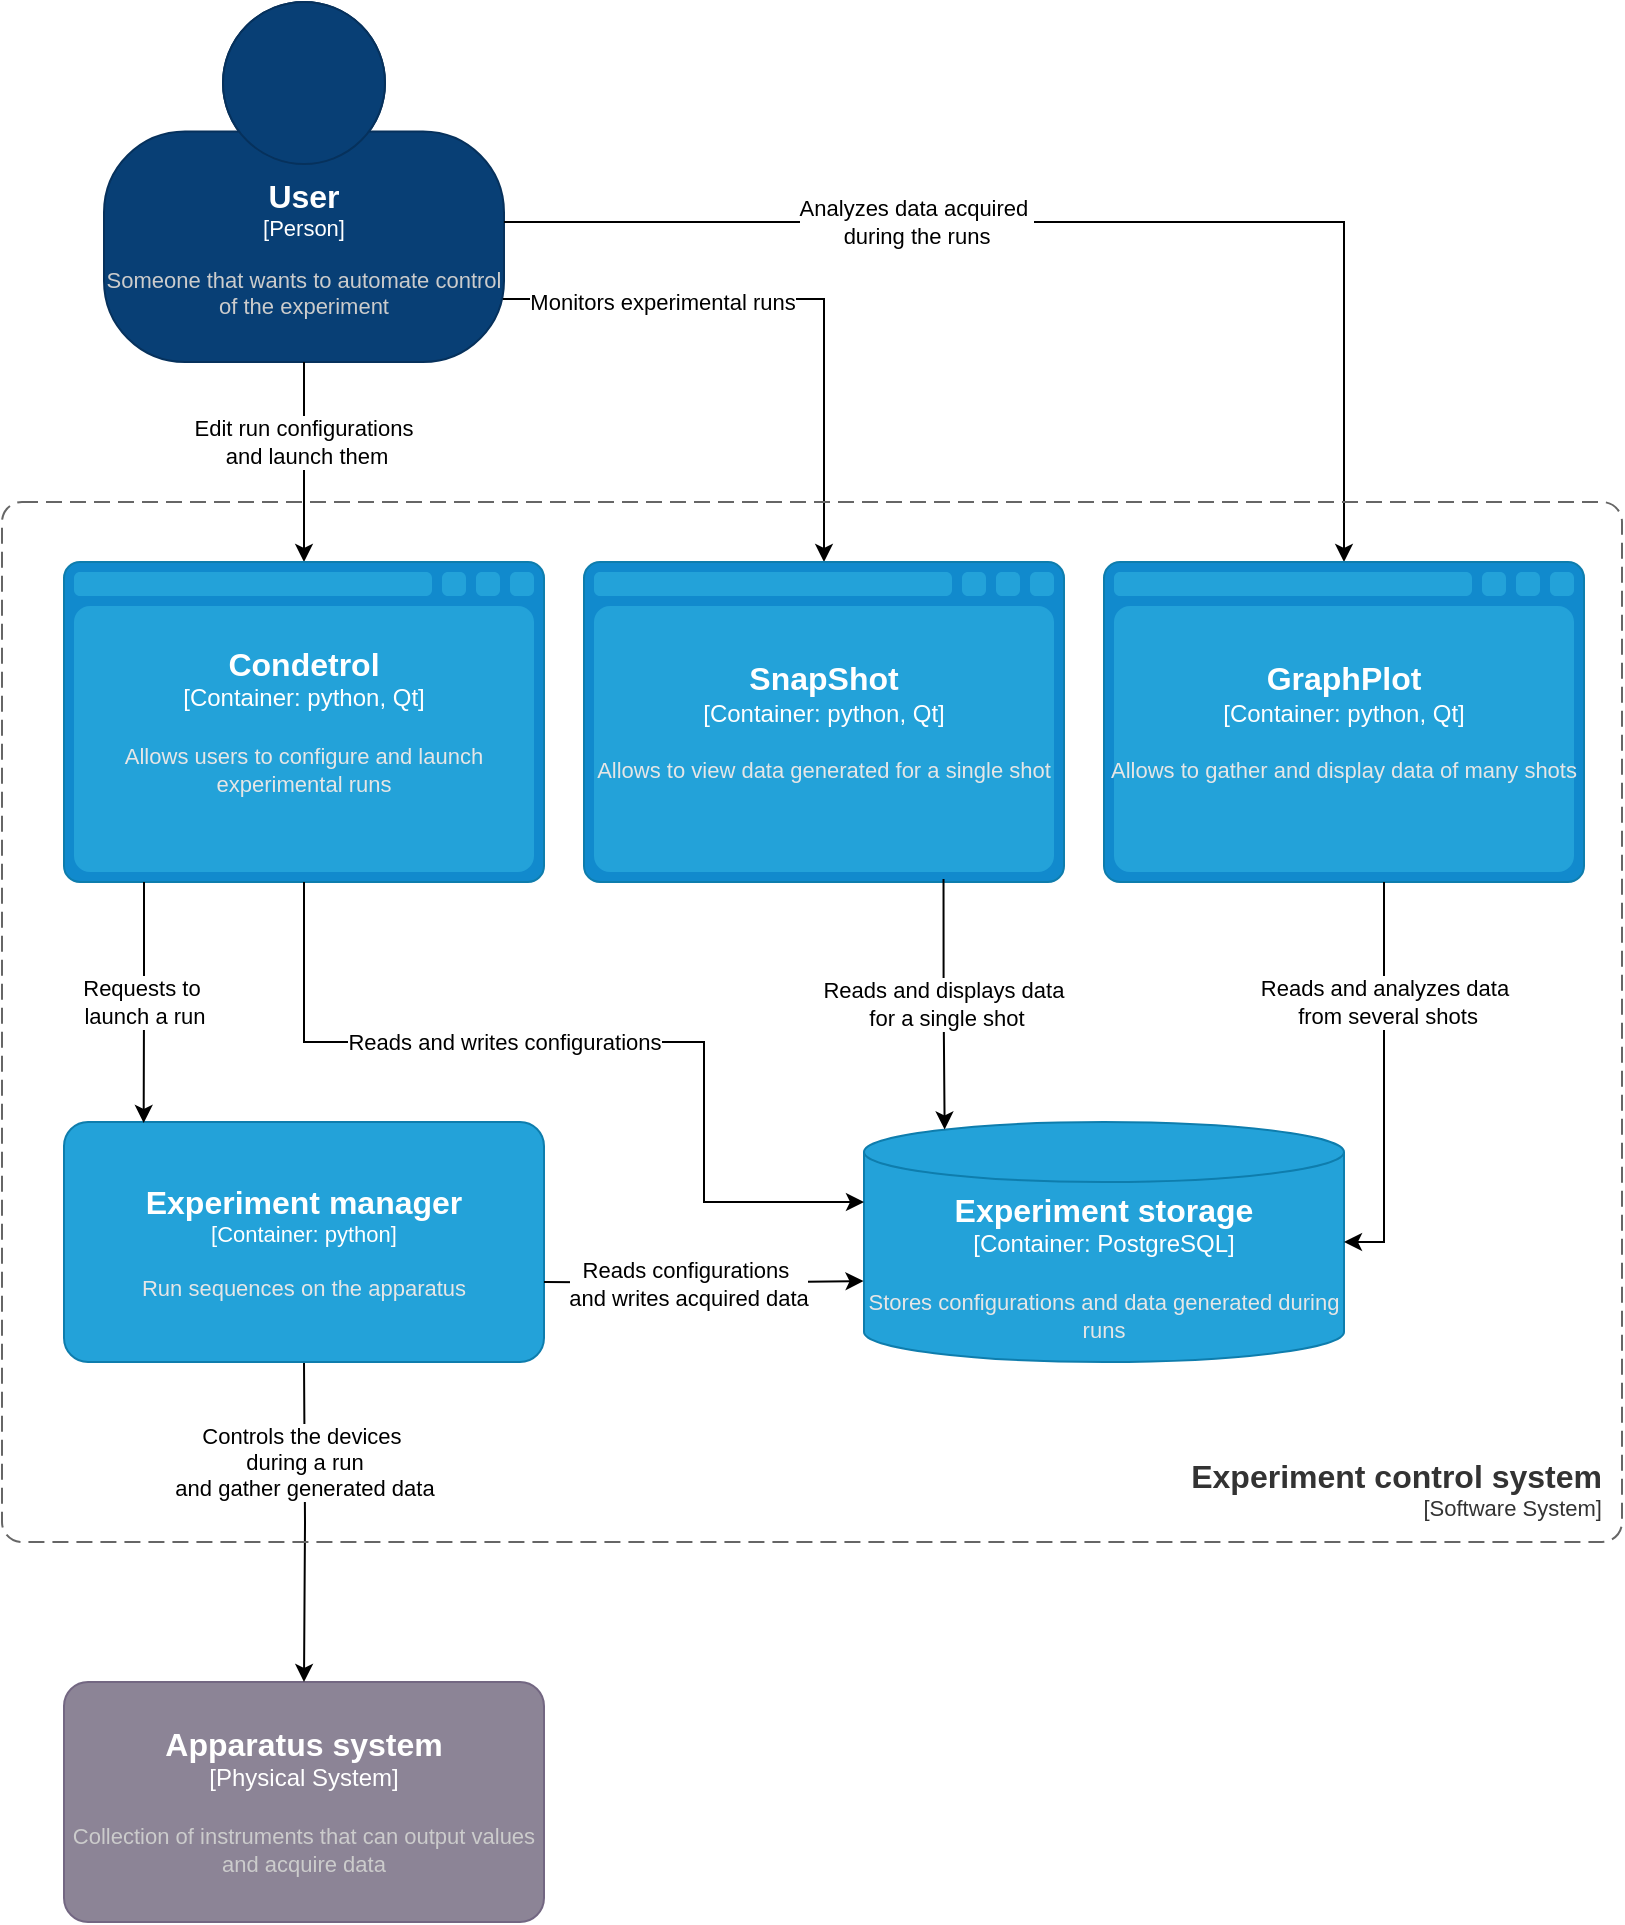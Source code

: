 <mxfile version="24.2.5" type="device">
  <diagram name="Page-1" id="qh3EzcdpaSvzkxx11e34">
    <mxGraphModel dx="1793" dy="1045" grid="1" gridSize="10" guides="1" tooltips="1" connect="1" arrows="1" fold="1" page="1" pageScale="1" pageWidth="827" pageHeight="1169" background="#ffffff" math="0" shadow="0">
      <root>
        <mxCell id="0" />
        <mxCell id="1" parent="0" />
        <object placeholders="1" c4Name="User" c4Type="Person" c4Description="Someone that wants to automate control of the experiment" label="&lt;font style=&quot;font-size: 16px&quot;&gt;&lt;b&gt;%c4Name%&lt;/b&gt;&lt;/font&gt;&lt;div&gt;[%c4Type%]&lt;/div&gt;&lt;br&gt;&lt;div&gt;&lt;font style=&quot;font-size: 11px&quot;&gt;&lt;font color=&quot;#cccccc&quot;&gt;%c4Description%&lt;/font&gt;&lt;/div&gt;" id="vPy4da65JbhE29JQjTfA-1">
          <mxCell style="html=1;fontSize=11;dashed=0;whiteSpace=wrap;fillColor=#083F75;strokeColor=#06315C;fontColor=#ffffff;shape=mxgraph.c4.person2;align=center;metaEdit=1;points=[[0.5,0,0],[1,0.5,0],[1,0.75,0],[0.75,1,0],[0.5,1,0],[0.25,1,0],[0,0.75,0],[0,0.5,0]];resizable=0;" parent="1" vertex="1">
            <mxGeometry x="60" width="200" height="180" as="geometry" />
          </mxCell>
        </object>
        <mxCell id="vPy4da65JbhE29JQjTfA-7" style="edgeStyle=orthogonalEdgeStyle;rounded=0;orthogonalLoop=1;jettySize=auto;html=1;entryX=0.5;entryY=0;entryDx=0;entryDy=0;entryPerimeter=0;strokeColor=#000000;" parent="1" source="vPy4da65JbhE29JQjTfA-1" edge="1">
          <mxGeometry relative="1" as="geometry">
            <mxPoint x="160" y="280" as="targetPoint" />
          </mxGeometry>
        </mxCell>
        <mxCell id="vPy4da65JbhE29JQjTfA-8" value="Edit run configurations&amp;nbsp;&lt;div&gt;and launch them&lt;/div&gt;" style="edgeLabel;html=1;align=center;verticalAlign=middle;resizable=0;points=[];fontColor=#000000;labelBackgroundColor=#ffffff;" parent="vPy4da65JbhE29JQjTfA-7" vertex="1" connectable="0">
          <mxGeometry relative="1" as="geometry">
            <mxPoint y="-10" as="offset" />
          </mxGeometry>
        </mxCell>
        <object placeholders="1" c4Name="Apparatus system" c4Type="Physical System" c4Description="Collection of instruments that can output values and acquire data" label="&lt;font style=&quot;font-size: 16px&quot;&gt;&lt;b&gt;%c4Name%&lt;/b&gt;&lt;/font&gt;&lt;div&gt;[%c4Type%]&lt;/div&gt;&lt;br&gt;&lt;div&gt;&lt;font style=&quot;font-size: 11px&quot;&gt;&lt;font color=&quot;#cccccc&quot;&gt;%c4Description%&lt;/font&gt;&lt;/div&gt;" id="vPy4da65JbhE29JQjTfA-17">
          <mxCell style="rounded=1;whiteSpace=wrap;html=1;labelBackgroundColor=none;fillColor=#8C8496;fontColor=#ffffff;align=center;arcSize=10;strokeColor=#736782;metaEdit=1;resizable=0;points=[[0.25,0,0],[0.5,0,0],[0.75,0,0],[1,0.25,0],[1,0.5,0],[1,0.75,0],[0.75,1,0],[0.5,1,0],[0.25,1,0],[0,0.75,0],[0,0.5,0],[0,0.25,0]];" parent="1" vertex="1">
            <mxGeometry x="40" y="840" width="240" height="120" as="geometry" />
          </mxCell>
        </object>
        <mxCell id="vPy4da65JbhE29JQjTfA-18" style="edgeStyle=orthogonalEdgeStyle;rounded=0;orthogonalLoop=1;jettySize=auto;html=1;exitX=0.5;exitY=1;exitDx=0;exitDy=0;exitPerimeter=0;entryX=0.5;entryY=0;entryDx=0;entryDy=0;entryPerimeter=0;strokeColor=#000000;" parent="1" target="vPy4da65JbhE29JQjTfA-17" edge="1">
          <mxGeometry relative="1" as="geometry">
            <mxPoint x="160" y="680" as="sourcePoint" />
            <mxPoint x="165.023" y="770" as="targetPoint" />
          </mxGeometry>
        </mxCell>
        <mxCell id="NfskYz0vfe1n3Q-fBgOu-30" style="edgeStyle=orthogonalEdgeStyle;rounded=0;orthogonalLoop=1;jettySize=auto;html=1;exitX=0.997;exitY=0.825;exitDx=0;exitDy=0;exitPerimeter=0;entryX=0.5;entryY=0;entryDx=0;entryDy=0;entryPerimeter=0;strokeColor=#000000;" parent="1" source="vPy4da65JbhE29JQjTfA-1" edge="1">
          <mxGeometry relative="1" as="geometry">
            <Array as="points">
              <mxPoint x="420" y="148" />
            </Array>
            <mxPoint x="420" y="280" as="targetPoint" />
          </mxGeometry>
        </mxCell>
        <mxCell id="NfskYz0vfe1n3Q-fBgOu-32" value="Monitors experimental runs" style="edgeLabel;html=1;align=center;verticalAlign=middle;resizable=0;points=[];fontColor=#000000;labelBackgroundColor=#ffffff;" parent="NfskYz0vfe1n3Q-fBgOu-30" vertex="1" connectable="0">
          <mxGeometry x="-0.454" y="-2" relative="1" as="geometry">
            <mxPoint y="-1" as="offset" />
          </mxGeometry>
        </mxCell>
        <mxCell id="NfskYz0vfe1n3Q-fBgOu-31" style="edgeStyle=orthogonalEdgeStyle;rounded=0;orthogonalLoop=1;jettySize=auto;html=1;entryX=0.5;entryY=0;entryDx=0;entryDy=0;entryPerimeter=0;strokeColor=#000000;" parent="1" edge="1">
          <mxGeometry relative="1" as="geometry">
            <mxPoint x="260" y="110" as="sourcePoint" />
            <Array as="points">
              <mxPoint x="260" y="110" />
              <mxPoint x="680" y="110" />
            </Array>
            <mxPoint x="680" y="280" as="targetPoint" />
          </mxGeometry>
        </mxCell>
        <mxCell id="NfskYz0vfe1n3Q-fBgOu-33" value="Analyzes data acquired&amp;nbsp;&lt;div&gt;during the runs&lt;/div&gt;" style="edgeLabel;html=1;align=center;verticalAlign=middle;resizable=0;points=[];fontColor=#000000;labelBackgroundColor=#ffffff;" parent="NfskYz0vfe1n3Q-fBgOu-31" vertex="1" connectable="0">
          <mxGeometry x="-0.302" y="4" relative="1" as="geometry">
            <mxPoint y="4" as="offset" />
          </mxGeometry>
        </mxCell>
        <object placeholders="1" c4Name="Condetrol" c4Type="Container" c4Technology="python, Qt" c4Description="Allows users to configure and launch experimental runs" label="&lt;font style=&quot;font-size: 16px&quot;&gt;&lt;b&gt;%c4Name%&lt;/b&gt;&lt;/font&gt;&lt;div&gt;[%c4Type%:&amp;nbsp;%c4Technology%]&lt;/div&gt;&lt;br&gt;&lt;div&gt;&lt;font style=&quot;font-size: 11px&quot;&gt;&lt;font color=&quot;#E6E6E6&quot;&gt;%c4Description%&lt;/font&gt;&lt;/div&gt;" id="Q1tHPlpaSqCuggFhtofJ-2">
          <mxCell style="shape=mxgraph.c4.webBrowserContainer2;whiteSpace=wrap;html=1;boundedLbl=1;rounded=0;labelBackgroundColor=none;strokeColor=#118ACD;fillColor=#23A2D9;strokeColor=#118ACD;strokeColor2=#0E7DAD;fontSize=12;fontColor=#ffffff;align=center;metaEdit=1;points=[[0.5,0,0],[1,0.25,0],[1,0.5,0],[1,0.75,0],[0.5,1,0],[0,0.75,0],[0,0.5,0],[0,0.25,0]];resizable=0;" vertex="1" parent="1">
            <mxGeometry x="40" y="280" width="240" height="160" as="geometry" />
          </mxCell>
        </object>
        <object placeholders="1" c4Name="Experiment manager" c4Type="Container" c4Technology="python" c4Description="Run sequences on the apparatus" label="&lt;font style=&quot;font-size: 16px&quot;&gt;&lt;b&gt;%c4Name%&lt;/b&gt;&lt;/font&gt;&lt;div&gt;[%c4Type%: %c4Technology%]&lt;/div&gt;&lt;br&gt;&lt;div&gt;&lt;font style=&quot;font-size: 11px&quot;&gt;&lt;font color=&quot;#E6E6E6&quot;&gt;%c4Description%&lt;/font&gt;&lt;/div&gt;" id="Q1tHPlpaSqCuggFhtofJ-3">
          <mxCell style="rounded=1;whiteSpace=wrap;html=1;fontSize=11;labelBackgroundColor=none;fillColor=#23A2D9;fontColor=#ffffff;align=center;arcSize=10;strokeColor=#0E7DAD;metaEdit=1;resizable=0;points=[[0.25,0,0],[0.5,0,0],[0.75,0,0],[1,0.25,0],[1,0.5,0],[1,0.75,0],[0.75,1,0],[0.5,1,0],[0.25,1,0],[0,0.75,0],[0,0.5,0],[0,0.25,0]];" vertex="1" parent="1">
            <mxGeometry x="40" y="560" width="240" height="120" as="geometry" />
          </mxCell>
        </object>
        <mxCell id="Q1tHPlpaSqCuggFhtofJ-4" style="edgeStyle=orthogonalEdgeStyle;rounded=0;orthogonalLoop=1;jettySize=auto;html=1;entryX=0.166;entryY=0.004;entryDx=0;entryDy=0;entryPerimeter=0;strokeColor=#000000;" edge="1" parent="1" target="Q1tHPlpaSqCuggFhtofJ-3">
          <mxGeometry relative="1" as="geometry">
            <mxPoint x="80" y="440" as="sourcePoint" />
            <mxPoint x="80" y="520" as="targetPoint" />
            <Array as="points">
              <mxPoint x="80" y="500" />
            </Array>
          </mxGeometry>
        </mxCell>
        <mxCell id="Q1tHPlpaSqCuggFhtofJ-5" value="Requests to&amp;nbsp;&lt;div&gt;launch a run&lt;/div&gt;" style="edgeLabel;html=1;align=center;verticalAlign=middle;resizable=0;points=[];labelBackgroundColor=#ffffff;fontColor=#000000;" vertex="1" connectable="0" parent="Q1tHPlpaSqCuggFhtofJ-4">
          <mxGeometry x="0.026" y="-1" relative="1" as="geometry">
            <mxPoint x="1" y="-2" as="offset" />
          </mxGeometry>
        </mxCell>
        <object placeholders="1" c4Name="SnapShot" c4Type="Container" c4Technology="python, Qt" c4Description="Allows to view data generated for a single shot" label="&lt;font style=&quot;font-size: 16px&quot;&gt;&lt;b&gt;%c4Name%&lt;/b&gt;&lt;/font&gt;&lt;div&gt;[%c4Type%:&amp;nbsp;%c4Technology%]&lt;/div&gt;&lt;br&gt;&lt;div&gt;&lt;font style=&quot;font-size: 11px&quot;&gt;&lt;font color=&quot;#E6E6E6&quot;&gt;%c4Description%&lt;/font&gt;&lt;/div&gt;" id="Q1tHPlpaSqCuggFhtofJ-6">
          <mxCell style="shape=mxgraph.c4.webBrowserContainer2;whiteSpace=wrap;html=1;boundedLbl=1;rounded=0;labelBackgroundColor=none;strokeColor=#118ACD;fillColor=#23A2D9;strokeColor=#118ACD;strokeColor2=#0E7DAD;fontSize=12;fontColor=#ffffff;align=center;metaEdit=1;points=[[0.5,0,0],[1,0.25,0],[1,0.5,0],[1,0.75,0],[0.5,1,0],[0,0.75,0],[0,0.5,0],[0,0.25,0]];resizable=0;" vertex="1" parent="1">
            <mxGeometry x="300" y="280" width="240" height="160" as="geometry" />
          </mxCell>
        </object>
        <object placeholders="1" c4Name="GraphPlot" c4Type="Container" c4Technology="python, Qt" c4Description="Allows to gather and display data of many shots" label="&lt;font style=&quot;font-size: 16px&quot;&gt;&lt;b&gt;%c4Name%&lt;/b&gt;&lt;/font&gt;&lt;div&gt;[%c4Type%:&amp;nbsp;%c4Technology%]&lt;/div&gt;&lt;br&gt;&lt;div&gt;&lt;font style=&quot;font-size: 11px&quot;&gt;&lt;font color=&quot;#E6E6E6&quot;&gt;%c4Description%&lt;/font&gt;&lt;/div&gt;" id="Q1tHPlpaSqCuggFhtofJ-7">
          <mxCell style="shape=mxgraph.c4.webBrowserContainer2;whiteSpace=wrap;html=1;boundedLbl=1;rounded=0;labelBackgroundColor=none;strokeColor=#118ACD;fillColor=#23A2D9;strokeColor=#118ACD;strokeColor2=#0E7DAD;fontSize=12;fontColor=#ffffff;align=center;metaEdit=1;points=[[0.5,0,0],[1,0.25,0],[1,0.5,0],[1,0.75,0],[0.5,1,0],[0,0.75,0],[0,0.5,0],[0,0.25,0]];resizable=0;" vertex="1" parent="1">
            <mxGeometry x="560" y="280" width="240" height="160" as="geometry" />
          </mxCell>
        </object>
        <object placeholders="1" c4Name="Experiment storage" c4Type="Container" c4Technology="PostgreSQL" c4Description="Stores configurations and data generated during runs" label="&lt;font style=&quot;font-size: 16px&quot;&gt;&lt;b&gt;%c4Name%&lt;/b&gt;&lt;/font&gt;&lt;div&gt;[%c4Type%:&amp;nbsp;%c4Technology%]&lt;/div&gt;&lt;br&gt;&lt;div&gt;&lt;font style=&quot;font-size: 11px&quot;&gt;&lt;font color=&quot;#E6E6E6&quot;&gt;%c4Description%&lt;/font&gt;&lt;/div&gt;" id="Q1tHPlpaSqCuggFhtofJ-8">
          <mxCell style="shape=cylinder3;size=15;whiteSpace=wrap;html=1;boundedLbl=1;rounded=0;labelBackgroundColor=none;fillColor=#23A2D9;fontSize=12;fontColor=#ffffff;align=center;strokeColor=#0E7DAD;metaEdit=1;points=[[0.5,0,0],[1,0.25,0],[1,0.5,0],[1,0.75,0],[0.5,1,0],[0,0.75,0],[0,0.5,0],[0,0.25,0]];resizable=0;" vertex="1" parent="1">
            <mxGeometry x="440" y="560" width="240" height="120" as="geometry" />
          </mxCell>
        </object>
        <mxCell id="Q1tHPlpaSqCuggFhtofJ-9" style="edgeStyle=orthogonalEdgeStyle;rounded=0;orthogonalLoop=1;jettySize=auto;html=1;entryX=1;entryY=0.5;entryDx=0;entryDy=0;entryPerimeter=0;strokeColor=#000000;" edge="1" parent="1" target="Q1tHPlpaSqCuggFhtofJ-8">
          <mxGeometry relative="1" as="geometry">
            <mxPoint x="700" y="440" as="sourcePoint" />
            <mxPoint x="680" y="760" as="targetPoint" />
            <Array as="points">
              <mxPoint x="700" y="440" />
              <mxPoint x="700" y="620" />
            </Array>
          </mxGeometry>
        </mxCell>
        <mxCell id="Q1tHPlpaSqCuggFhtofJ-10" value="Reads and analyzes data&lt;div&gt;&amp;nbsp;from several shots&lt;/div&gt;" style="edgeLabel;html=1;align=center;verticalAlign=middle;resizable=0;points=[];rotation=0;labelBackgroundColor=#ffffff;fontColor=#000000;" vertex="1" connectable="0" parent="Q1tHPlpaSqCuggFhtofJ-9">
          <mxGeometry x="-0.283" relative="1" as="geometry">
            <mxPoint y="-12" as="offset" />
          </mxGeometry>
        </mxCell>
        <mxCell id="Q1tHPlpaSqCuggFhtofJ-11" style="edgeStyle=orthogonalEdgeStyle;rounded=0;orthogonalLoop=1;jettySize=auto;html=1;entryX=0.168;entryY=0.031;entryDx=0;entryDy=0;entryPerimeter=0;strokeColor=#000000;exitX=0.749;exitY=0.991;exitDx=0;exitDy=0;exitPerimeter=0;" edge="1" parent="1" source="Q1tHPlpaSqCuggFhtofJ-6" target="Q1tHPlpaSqCuggFhtofJ-8">
          <mxGeometry relative="1" as="geometry">
            <mxPoint x="520" y="760" as="targetPoint" />
            <Array as="points" />
          </mxGeometry>
        </mxCell>
        <mxCell id="Q1tHPlpaSqCuggFhtofJ-12" value="Reads and displays data&amp;nbsp;&lt;div&gt;for a single shot&lt;/div&gt;" style="edgeLabel;html=1;align=center;verticalAlign=middle;resizable=0;points=[];rotation=0;labelBackgroundColor=#ffffff;fontColor=#000000;" vertex="1" connectable="0" parent="Q1tHPlpaSqCuggFhtofJ-11">
          <mxGeometry x="-0.285" y="1" relative="1" as="geometry">
            <mxPoint y="17" as="offset" />
          </mxGeometry>
        </mxCell>
        <mxCell id="Q1tHPlpaSqCuggFhtofJ-13" style="edgeStyle=orthogonalEdgeStyle;rounded=0;orthogonalLoop=1;jettySize=auto;html=1;exitX=0.5;exitY=1;exitDx=0;exitDy=0;exitPerimeter=0;strokeColor=#000000;" edge="1" parent="1" source="Q1tHPlpaSqCuggFhtofJ-2">
          <mxGeometry relative="1" as="geometry">
            <mxPoint x="210" y="410" as="sourcePoint" />
            <mxPoint x="440" y="600" as="targetPoint" />
            <Array as="points">
              <mxPoint x="160" y="520" />
              <mxPoint x="360" y="520" />
              <mxPoint x="360" y="600" />
              <mxPoint x="440" y="600" />
            </Array>
          </mxGeometry>
        </mxCell>
        <mxCell id="Q1tHPlpaSqCuggFhtofJ-14" value="Reads and writes configurations" style="edgeLabel;html=1;align=center;verticalAlign=middle;resizable=0;points=[];rotation=0;labelBackgroundColor=#ffffff;fontColor=#000000;" vertex="1" connectable="0" parent="Q1tHPlpaSqCuggFhtofJ-13">
          <mxGeometry x="0.025" y="3" relative="1" as="geometry">
            <mxPoint x="-46" y="3" as="offset" />
          </mxGeometry>
        </mxCell>
        <mxCell id="Q1tHPlpaSqCuggFhtofJ-15" style="edgeStyle=orthogonalEdgeStyle;rounded=0;orthogonalLoop=1;jettySize=auto;html=1;strokeColor=#000000;entryX=-0.001;entryY=0.663;entryDx=0;entryDy=0;entryPerimeter=0;" edge="1" parent="1" target="Q1tHPlpaSqCuggFhtofJ-8">
          <mxGeometry relative="1" as="geometry">
            <mxPoint x="280" y="640" as="sourcePoint" />
            <mxPoint x="439" y="640" as="targetPoint" />
            <Array as="points" />
          </mxGeometry>
        </mxCell>
        <mxCell id="Q1tHPlpaSqCuggFhtofJ-16" value="&lt;span style=&quot;color: rgba(0, 0, 0, 0); font-family: monospace; font-size: 0px; text-align: start; background-color: rgb(27, 29, 30);&quot;&gt;%3CmxGraphModel%3E%3Croot%3E%3CmxCell%20id%3D%220%22%2F%3E%3CmxCell%20id%3D%221%22%20parent%3D%220%22%2F%3E%3CmxCell%20id%3D%222%22%20value%3D%22Writes%20aquired%20data%22%20style%3D%22edgeLabel%3Bhtml%3D1%3Balign%3Dcenter%3BverticalAlign%3Dmiddle%3Bresizable%3D0%3Bpoints%3D%5B%5D%3B%22%20vertex%3D%221%22%20connectable%3D%220%22%20parent%3D%221%22%3E%3CmxGeometry%20x%3D%22612.698%22%20y%3D%22773.97%22%20as%3D%22geometry%22%2F%3E%3C%2FmxCell%3E%3C%2Froot%3E%3C%2FmxGraphModel%3EW&lt;/span&gt;&lt;div&gt;&lt;span style=&quot;color: rgba(0, 0, 0, 0); font-family: monospace; font-size: 0px; text-align: start; background-color: rgb(27, 29, 30);&quot;&gt;&lt;br&gt;&lt;/span&gt;&lt;/div&gt;" style="edgeLabel;html=1;align=center;verticalAlign=middle;resizable=0;points=[];" vertex="1" connectable="0" parent="Q1tHPlpaSqCuggFhtofJ-15">
          <mxGeometry x="0.002" y="-1" relative="1" as="geometry">
            <mxPoint as="offset" />
          </mxGeometry>
        </mxCell>
        <mxCell id="Q1tHPlpaSqCuggFhtofJ-17" value="Reads configurations&amp;nbsp;&lt;div&gt;and writes acquired data&lt;/div&gt;" style="edgeLabel;html=1;align=center;verticalAlign=middle;resizable=0;points=[];rotation=0;labelBackgroundColor=#ffffff;fontColor=#000000;" vertex="1" connectable="0" parent="Q1tHPlpaSqCuggFhtofJ-15">
          <mxGeometry x="-0.01" y="-3" relative="1" as="geometry">
            <mxPoint x="-8" y="-3" as="offset" />
          </mxGeometry>
        </mxCell>
        <mxCell id="Q1tHPlpaSqCuggFhtofJ-18" value="Controls the devices&amp;nbsp;&lt;div&gt;&lt;div&gt;during a run&lt;/div&gt;&lt;div&gt;and gather generated data&lt;/div&gt;&lt;/div&gt;" style="edgeLabel;html=1;align=center;verticalAlign=middle;resizable=0;points=[];labelBackgroundColor=#ffffff;fontColor=#000000;" vertex="1" connectable="0" parent="1">
          <mxGeometry x="160" y="730.043" as="geometry" />
        </mxCell>
        <object placeholders="1" c4Name="Experiment control system" c4Type="SystemScopeBoundary" c4Application="Software System" label="&lt;font style=&quot;font-size: 16px&quot;&gt;&lt;b&gt;&lt;div style=&quot;&quot;&gt;%c4Name%&lt;/div&gt;&lt;/b&gt;&lt;/font&gt;&lt;div style=&quot;&quot;&gt;[%c4Application%]&lt;/div&gt;" id="Q1tHPlpaSqCuggFhtofJ-19">
          <mxCell style="rounded=1;fontSize=11;whiteSpace=wrap;html=1;dashed=1;arcSize=20;fillColor=none;strokeColor=#666666;fontColor=#333333;labelBackgroundColor=none;align=right;verticalAlign=bottom;labelBorderColor=none;spacingTop=0;spacing=10;dashPattern=8 4;metaEdit=1;rotatable=0;perimeter=rectanglePerimeter;noLabel=0;labelPadding=0;allowArrows=0;connectable=0;expand=0;recursiveResize=0;editable=1;pointerEvents=0;absoluteArcSize=1;points=[[0.25,0,0],[0.5,0,0],[0.75,0,0],[1,0.25,0],[1,0.5,0],[1,0.75,0],[0.75,1,0],[0.5,1,0],[0.25,1,0],[0,0.75,0],[0,0.5,0],[0,0.25,0]];" vertex="1" parent="1">
            <mxGeometry x="9" y="250" width="810" height="520" as="geometry" />
          </mxCell>
        </object>
      </root>
    </mxGraphModel>
  </diagram>
</mxfile>
